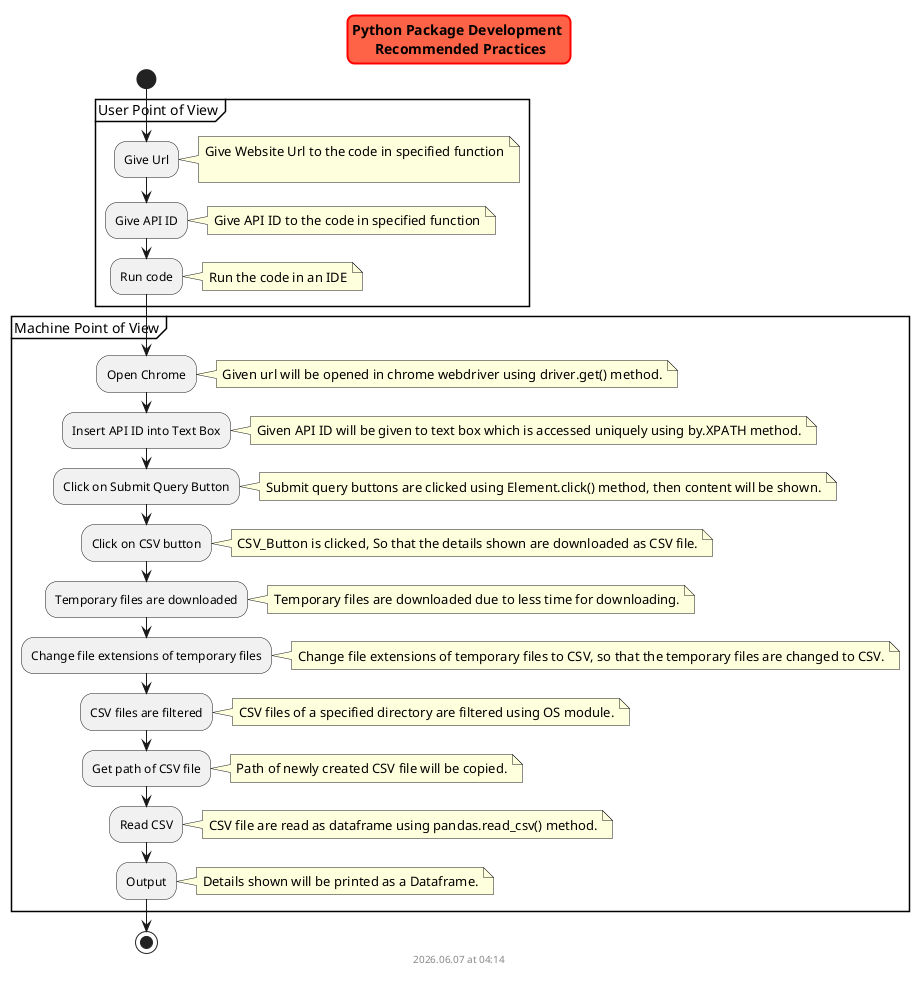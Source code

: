 @startuml package_development
skinparam titleBorderRoundCorner 15
skinparam titleBorderThickness 2
skinparam titleBorderColor red
skinparam titleBackgroundColor Tomato

title Python Package Development \n Recommended Practices

start

    partition "User Point of View" {


        :Give Url;
            note right
                Give Website Url to the code in specified function
                
            end note

        :Give API ID;
            note right
                Give API ID to the code in specified function
            end note

        :Run code;
            note right
                Run the code in an IDE
            end note

    }

    partition "Machine Point of View" {
    :Open Chrome;
        note right
            Given url will be opened in chrome webdriver using driver.get() method.
        end note
    :Insert API ID into Text Box;
        note right
            Given API ID will be given to text box which is accessed uniquely using by.XPATH method.
        end note
    :Click on Submit Query Button;
        note right
            Submit query buttons are clicked using Element.click() method, then content will be shown.
        end note
    :Click on CSV button;
        note right
            CSV_Button is clicked, So that the details shown are downloaded as CSV file.
        end note
    :Temporary files are downloaded;
        note right
            Temporary files are downloaded due to less time for downloading.
        end note
    :Change file extensions of temporary files;
        note right
            Change file extensions of temporary files to CSV, so that the temporary files are changed to CSV.
        end note
    :CSV files are filtered;
        note right
            CSV files of a specified directory are filtered using OS module.
        end note
    :Get path of CSV file;
        note right
            Path of newly created CSV file will be copied.
        end note
    :Read CSV;
        note right
            CSV file are read as dataframe using pandas.read_csv() method.
        end note
    :Output;
        note right
            Details shown will be printed as a Dataframe.
        end note
    } 
stop

footer
%date("yyyy.MM.dd' at 'HH:mm")
%filename()
end footer

@enduml
